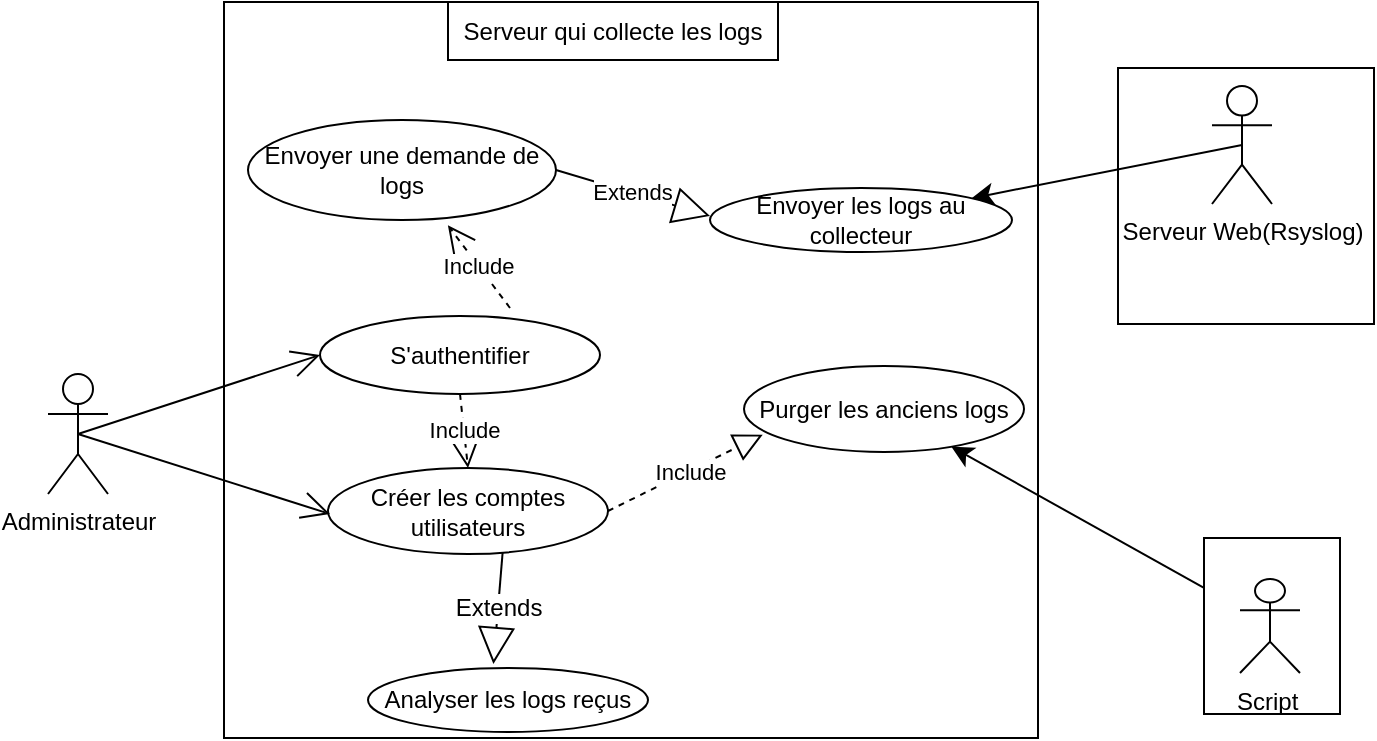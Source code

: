 <mxfile version="28.0.4">
  <diagram name="Page-1" id="cqFNTiU6uErdtZ2TDNFi">
    <mxGraphModel dx="778" dy="430" grid="0" gridSize="10" guides="1" tooltips="1" connect="1" arrows="1" fold="1" page="0" pageScale="1" pageWidth="827" pageHeight="1169" math="0" shadow="0">
      <root>
        <mxCell id="0" />
        <mxCell id="1" parent="0" />
        <mxCell id="ZJ-lILAAd4j_UfSkXZZT-5" value="" style="whiteSpace=wrap;html=1;aspect=fixed;" vertex="1" parent="1">
          <mxGeometry x="675" y="105" width="128" height="128" as="geometry" />
        </mxCell>
        <mxCell id="MjwD6e0wirsRCNaimnq1-3" value="Serveur Web(Rsyslog)" style="shape=umlActor;verticalLabelPosition=bottom;verticalAlign=top;html=1;" parent="1" vertex="1">
          <mxGeometry x="722" y="114" width="30" height="59" as="geometry" />
        </mxCell>
        <mxCell id="MjwD6e0wirsRCNaimnq1-4" value="Administrateur&lt;div&gt;&lt;br&gt;&lt;/div&gt;" style="shape=umlActor;verticalLabelPosition=bottom;verticalAlign=top;html=1;" parent="1" vertex="1">
          <mxGeometry x="140" y="258" width="30" height="60" as="geometry" />
        </mxCell>
        <mxCell id="MjwD6e0wirsRCNaimnq1-6" value="&lt;br&gt;&lt;div&gt;&lt;br&gt;&lt;/div&gt;" style="html=1;whiteSpace=wrap;" parent="1" vertex="1">
          <mxGeometry x="228" y="72" width="407" height="368" as="geometry" />
        </mxCell>
        <mxCell id="MjwD6e0wirsRCNaimnq1-7" value="Serveur qui collecte les logs" style="html=1;whiteSpace=wrap;" parent="1" vertex="1">
          <mxGeometry x="340" y="72" width="165" height="29" as="geometry" />
        </mxCell>
        <mxCell id="MjwD6e0wirsRCNaimnq1-9" value="Envoyer les logs au collecteur" style="ellipse;whiteSpace=wrap;html=1;" parent="1" vertex="1">
          <mxGeometry x="471" y="165" width="151" height="32" as="geometry" />
        </mxCell>
        <mxCell id="MjwD6e0wirsRCNaimnq1-11" value="Analyser les logs reçus" style="ellipse;whiteSpace=wrap;html=1;" parent="1" vertex="1">
          <mxGeometry x="300" y="405" width="140" height="32" as="geometry" />
        </mxCell>
        <mxCell id="MjwD6e0wirsRCNaimnq1-30" value="Purger les anciens logs" style="ellipse;whiteSpace=wrap;html=1;" parent="1" vertex="1">
          <mxGeometry x="488" y="254" width="140" height="43" as="geometry" />
        </mxCell>
        <mxCell id="MjwD6e0wirsRCNaimnq1-57" style="edgeStyle=none;curved=1;rounded=0;orthogonalLoop=1;jettySize=auto;html=1;exitX=0.5;exitY=0.5;exitDx=0;exitDy=0;exitPerimeter=0;fontSize=12;startSize=8;endSize=8;" parent="1" source="MjwD6e0wirsRCNaimnq1-3" target="MjwD6e0wirsRCNaimnq1-9" edge="1">
          <mxGeometry relative="1" as="geometry" />
        </mxCell>
        <mxCell id="MjwD6e0wirsRCNaimnq1-116" value="" style="edgeStyle=none;curved=1;rounded=0;orthogonalLoop=1;jettySize=auto;html=1;fontSize=12;startSize=8;endSize=8;" parent="1" source="MjwD6e0wirsRCNaimnq1-72" target="MjwD6e0wirsRCNaimnq1-30" edge="1">
          <mxGeometry relative="1" as="geometry" />
        </mxCell>
        <mxCell id="MjwD6e0wirsRCNaimnq1-72" value="" style="html=1;whiteSpace=wrap;" parent="1" vertex="1">
          <mxGeometry x="718" y="340" width="68" height="88" as="geometry" />
        </mxCell>
        <mxCell id="MjwD6e0wirsRCNaimnq1-96" value="Script&amp;nbsp;" style="shape=umlActor;verticalLabelPosition=bottom;verticalAlign=top;html=1;" parent="1" vertex="1">
          <mxGeometry x="736" y="360.5" width="30" height="47" as="geometry" />
        </mxCell>
        <mxCell id="MjwD6e0wirsRCNaimnq1-104" value="Extends" style="endArrow=block;endSize=16;endFill=0;html=1;rounded=0;fontSize=12;curved=1;exitX=0.624;exitY=0.969;exitDx=0;exitDy=0;exitPerimeter=0;entryX=0.448;entryY=-0.062;entryDx=0;entryDy=0;entryPerimeter=0;" parent="1" source="ZJ-lILAAd4j_UfSkXZZT-6" target="MjwD6e0wirsRCNaimnq1-11" edge="1">
          <mxGeometry width="160" relative="1" as="geometry">
            <mxPoint x="392.67" y="321" as="sourcePoint" />
            <mxPoint x="352.002" y="400.755" as="targetPoint" />
          </mxGeometry>
        </mxCell>
        <mxCell id="MjwD6e0wirsRCNaimnq1-111" value="" style="endArrow=block;dashed=1;endFill=0;endSize=12;html=1;rounded=0;fontSize=12;curved=1;entryX=0.067;entryY=0.798;entryDx=0;entryDy=0;entryPerimeter=0;exitX=1;exitY=0.5;exitDx=0;exitDy=0;" parent="1" source="ZJ-lILAAd4j_UfSkXZZT-6" target="MjwD6e0wirsRCNaimnq1-30" edge="1">
          <mxGeometry width="160" relative="1" as="geometry">
            <mxPoint x="424.733" y="313.34" as="sourcePoint" />
            <mxPoint x="534" y="245" as="targetPoint" />
          </mxGeometry>
        </mxCell>
        <mxCell id="ZJ-lILAAd4j_UfSkXZZT-18" value="Include" style="edgeLabel;html=1;align=center;verticalAlign=middle;resizable=0;points=[];" vertex="1" connectable="0" parent="MjwD6e0wirsRCNaimnq1-111">
          <mxGeometry x="0.028" y="-1" relative="1" as="geometry">
            <mxPoint y="-1" as="offset" />
          </mxGeometry>
        </mxCell>
        <mxCell id="ZJ-lILAAd4j_UfSkXZZT-6" value="Créer les comptes utilisateurs" style="ellipse;whiteSpace=wrap;html=1;" vertex="1" parent="1">
          <mxGeometry x="280" y="305" width="140" height="43" as="geometry" />
        </mxCell>
        <mxCell id="ZJ-lILAAd4j_UfSkXZZT-7" value="Envoyer une demande de logs" style="ellipse;whiteSpace=wrap;html=1;" vertex="1" parent="1">
          <mxGeometry x="240" y="131" width="154" height="50" as="geometry" />
        </mxCell>
        <mxCell id="ZJ-lILAAd4j_UfSkXZZT-10" value="" style="endArrow=open;endFill=1;endSize=12;html=1;rounded=0;exitX=0.5;exitY=0.5;exitDx=0;exitDy=0;exitPerimeter=0;entryX=0;entryY=0.5;entryDx=0;entryDy=0;" edge="1" parent="1" source="MjwD6e0wirsRCNaimnq1-4" target="ZJ-lILAAd4j_UfSkXZZT-15">
          <mxGeometry width="160" relative="1" as="geometry">
            <mxPoint x="96" y="149" as="sourcePoint" />
            <mxPoint x="256" y="149" as="targetPoint" />
          </mxGeometry>
        </mxCell>
        <mxCell id="ZJ-lILAAd4j_UfSkXZZT-11" value="Extends" style="endArrow=block;endSize=16;endFill=0;html=1;rounded=0;exitX=1;exitY=0.5;exitDx=0;exitDy=0;" edge="1" parent="1" source="ZJ-lILAAd4j_UfSkXZZT-7">
          <mxGeometry width="160" relative="1" as="geometry">
            <mxPoint x="395" y="235" as="sourcePoint" />
            <mxPoint x="471" y="179" as="targetPoint" />
          </mxGeometry>
        </mxCell>
        <mxCell id="ZJ-lILAAd4j_UfSkXZZT-14" value="" style="endArrow=open;endFill=1;endSize=12;html=1;rounded=0;exitX=0.5;exitY=0.5;exitDx=0;exitDy=0;exitPerimeter=0;entryX=0.007;entryY=0.535;entryDx=0;entryDy=0;entryPerimeter=0;" edge="1" parent="1" source="MjwD6e0wirsRCNaimnq1-4" target="ZJ-lILAAd4j_UfSkXZZT-6">
          <mxGeometry width="160" relative="1" as="geometry">
            <mxPoint x="135" y="305" as="sourcePoint" />
            <mxPoint x="295" y="305" as="targetPoint" />
          </mxGeometry>
        </mxCell>
        <mxCell id="ZJ-lILAAd4j_UfSkXZZT-15" value="S&#39;authentifier" style="ellipse;whiteSpace=wrap;html=1;" vertex="1" parent="1">
          <mxGeometry x="276" y="229" width="140" height="39" as="geometry" />
        </mxCell>
        <mxCell id="ZJ-lILAAd4j_UfSkXZZT-16" value="Include" style="endArrow=open;endSize=12;dashed=1;html=1;rounded=0;entryX=0.649;entryY=1.053;entryDx=0;entryDy=0;entryPerimeter=0;" edge="1" parent="1" target="ZJ-lILAAd4j_UfSkXZZT-7">
          <mxGeometry width="160" relative="1" as="geometry">
            <mxPoint x="371" y="225" as="sourcePoint" />
            <mxPoint x="555" y="252" as="targetPoint" />
          </mxGeometry>
        </mxCell>
        <mxCell id="ZJ-lILAAd4j_UfSkXZZT-17" value="Include" style="endArrow=open;endSize=12;dashed=1;html=1;rounded=0;entryX=0.5;entryY=0;entryDx=0;entryDy=0;exitX=0.5;exitY=1;exitDx=0;exitDy=0;" edge="1" parent="1" source="ZJ-lILAAd4j_UfSkXZZT-15" target="ZJ-lILAAd4j_UfSkXZZT-6">
          <mxGeometry width="160" relative="1" as="geometry">
            <mxPoint x="370" y="301" as="sourcePoint" />
            <mxPoint x="555" y="252" as="targetPoint" />
          </mxGeometry>
        </mxCell>
      </root>
    </mxGraphModel>
  </diagram>
</mxfile>
